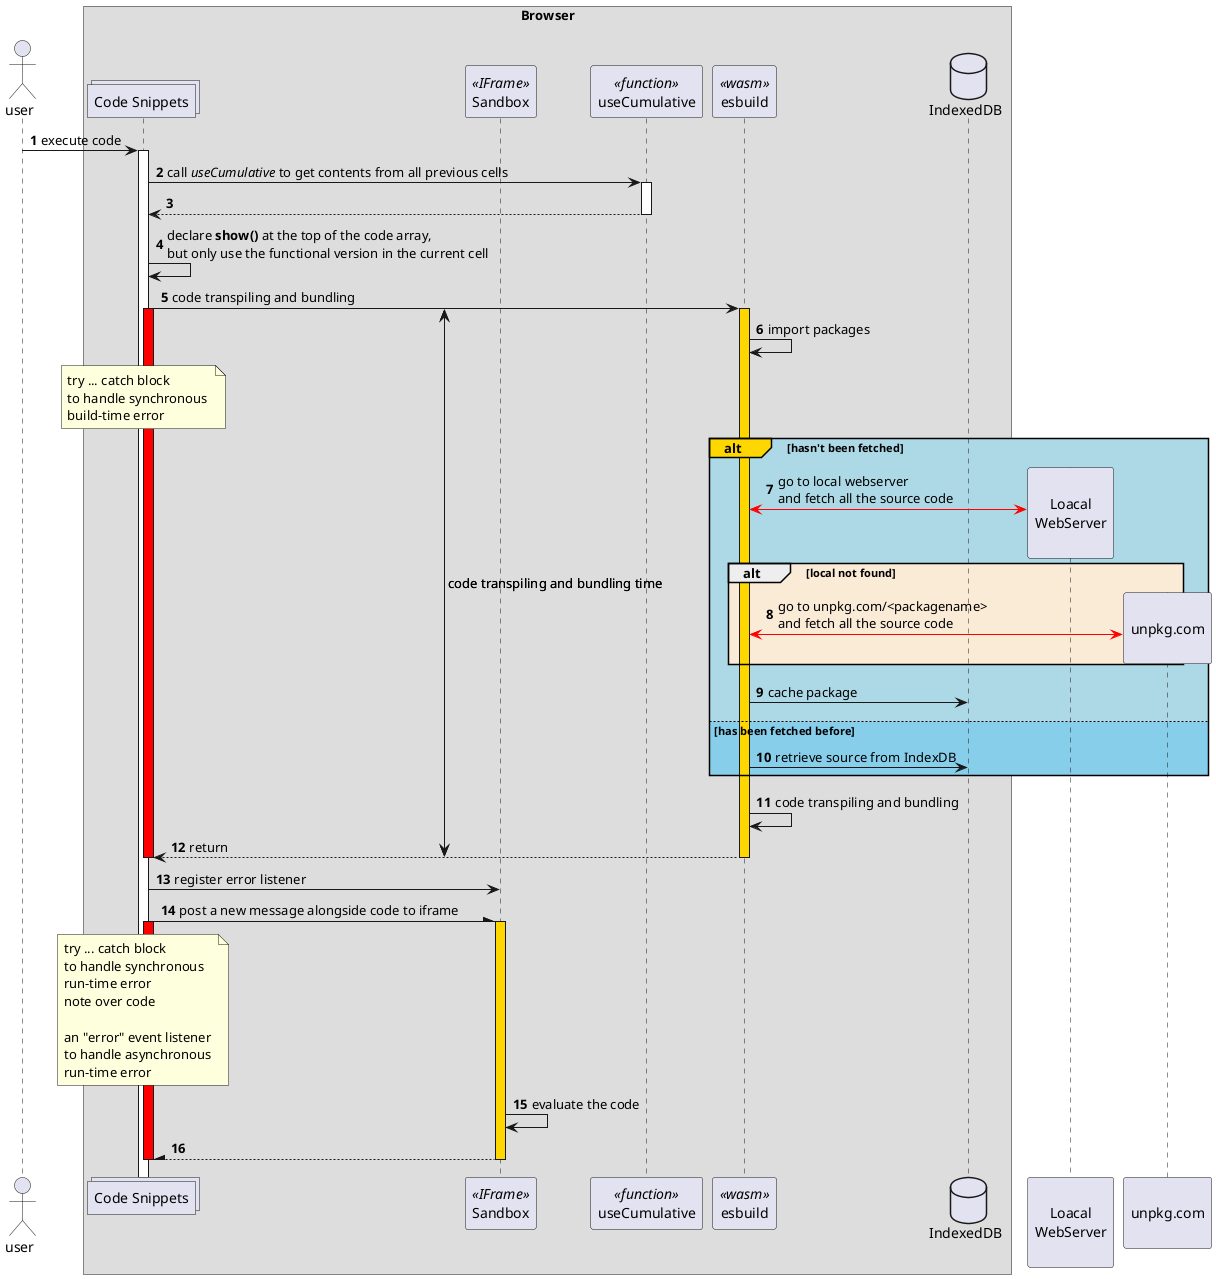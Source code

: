 @startuml code-process

!pragma teoz true

autonumber
actor user

box Browser
collections "Code Snippets" as code
participant Sandbox  as sandbox <<IFrame>>
participant useCumulative as useCumulative <<function>>
participant esbuild as esbuild <<wasm>>
database IndexedDB
end box
participant "\nLoacal\nWebServer\n" as server
participant "\nunpkg.com\n" as unpkg

user -> code : execute code
activate code

code -> useCumulative : call <i>useCumulative</i> to get contents from all previous cells
activate useCumulative
return

code -> code : declare <b>show()</b> at the top of the code array,\nbut only use the functional version in the current cell


{start} code -> esbuild : code transpiling and bundling
activate code #red
activate esbuild #gold

esbuild -> esbuild : import packages


note over code
try ... catch block
to handle synchronous 
build-time error
end note

alt#Gold #LightBlue hasn't been fetched

    esbuild <[#red]-> server ** : go to local webserver\nand fetch all the source code
    alt #AntiqueWhite local not found
        esbuild <[#red]-> unpkg ** : go to unpkg.com/<packagename>\nand fetch all the source code 
    end
    esbuild -> IndexedDB : cache package 

else #SkyBlue has been fetched before

    esbuild -> IndexedDB : retrieve source from IndexDB

end

esbuild -> esbuild : code transpiling and bundling

{end} esbuild --> code : return 
deactivate esbuild
{start} <-> {end} : code transpiling and bundling time
deactivate code

'preview component sees update, post a new message alongside code to iframe
code -> sandbox : register error listener
code -\ sandbox : post a new message alongside code to iframe

activate code #red
activate sandbox #gold

note over code
try ... catch block
to handle synchronous 
run-time error
note over code

an "error" event listener 
to handle asynchronous 
run-time error
end note

sandbox -> sandbox : evaluate the code
return 
deactivate code

@enduml